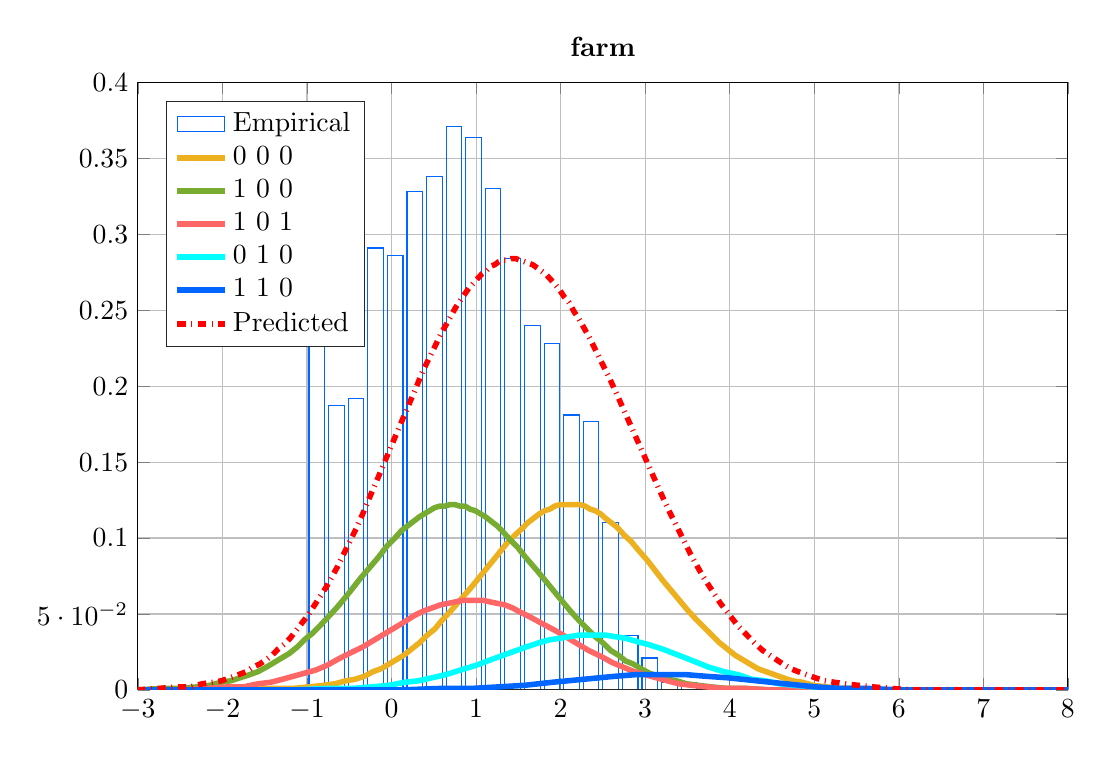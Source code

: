 % This file was created by matlab2tikz.
%
%The latest updates can be retrieved from
%  http://www.mathworks.com/matlabcentral/fileexchange/22022-matlab2tikz-matlab2tikz
%where you can also make suggestions and rate matlab2tikz.
%
\definecolor{mycolor1}{rgb}{0.0,0.4,1.0}%
\definecolor{mycolor2}{rgb}{0.929,0.694,0.125}%
\definecolor{mycolor3}{rgb}{0.466,0.674,0.188}%
\definecolor{mycolor4}{rgb}{0.0,1.0,1.0}%
%
\begin{tikzpicture}

\begin{axis}[%
width=4.65in,
height=3.037in,
at={(0.78in,0.41in)},
scale only axis,
bar shift auto,
xmin=-3,
xmax=8,
ymin=0,
ymax=0.4,
axis background/.style={fill=white},
title style={font=\bfseries},
title={farm},
xmajorgrids,
ymajorgrids,
legend style={at={(0.03,0.97)}, anchor=north west, legend cell align=left, align=left, draw=white!15!black}
]
\addplot[ybar, bar width=0.185, fill=white, fill opacity=0, draw=mycolor1, area legend] table[row sep=crcr] {%
-0.884	0.339\\
-0.652	0.187\\
-0.421	0.192\\
-0.189	0.291\\
0.043	0.286\\
0.275	0.328\\
0.506	0.338\\
0.738	0.371\\
0.97	0.364\\
1.201	0.33\\
1.433	0.284\\
1.665	0.24\\
1.897	0.228\\
2.128	0.181\\
2.36	0.177\\
2.592	0.11\\
2.823	0.036\\
3.055	0.021\\
3.287	0.005\\
3.519	0.005\\
};
\addplot[forget plot, color=white!15!black] table[row sep=crcr] {%
-3	0\\
8	0\\
};
\addlegendentry{Empirical}

\addplot [color=mycolor2, line width=2.0pt]
  table[row sep=crcr]{%
-3.01	1.428e-06\\
-1.76	0.0\\
-1.4	0.001\\
-1.16	0.001\\
-0.97	0.002\\
-0.81	0.003\\
-0.67	0.004\\
-0.54	0.006\\
-0.43	0.007\\
-0.32	0.009\\
-0.22	0.012\\
-0.12	0.014\\
-0.03	0.017\\
0.06	0.02\\
0.15	0.023\\
0.24	0.027\\
0.33	0.031\\
0.42	0.036\\
0.51	0.04\\
0.6	0.046\\
0.7	0.052\\
0.81	0.059\\
0.95	0.068\\
1.27	0.09\\
1.37	0.097\\
1.46	0.102\\
1.54	0.106\\
1.61	0.11\\
1.68	0.113\\
1.75	0.116\\
1.81	0.118\\
1.87	0.119\\
1.93	0.121\\
1.99	0.122\\
2.05	0.122\\
2.11	0.122\\
2.17	0.122\\
2.23	0.122\\
2.29	0.121\\
2.35	0.119\\
2.41	0.118\\
2.47	0.116\\
2.53	0.113\\
2.6	0.11\\
2.67	0.107\\
2.75	0.102\\
2.83	0.098\\
2.92	0.092\\
3.03	0.085\\
3.21	0.072\\
3.39	0.06\\
3.51	0.052\\
3.61	0.046\\
3.7	0.041\\
3.79	0.036\\
3.88	0.031\\
3.97	0.027\\
4.06	0.023\\
4.15	0.02\\
4.24	0.017\\
4.33	0.014\\
4.43	0.012\\
4.53	0.01\\
4.63	0.008\\
4.74	0.006\\
4.86	0.005\\
4.99	0.003\\
5.14	0.002\\
5.31	0.001\\
5.52	0.001\\
5.79	0.0\\
6.19	8.864e-05\\
7.04	3.193e-06\\
8.01	3.344e-08\\
};
\addlegendentry{0  0  0}

\addplot [color=mycolor3, line width=2.0pt]
  table[row sep=crcr]{%
-3.01	0.0\\
-2.7	0.001\\
-2.48	0.001\\
-2.3	0.002\\
-2.15	0.003\\
-2.02	0.005\\
-1.9	0.006\\
-1.79	0.008\\
-1.68	0.01\\
-1.58	0.012\\
-1.48	0.015\\
-1.39	0.018\\
-1.3	0.021\\
-1.21	0.024\\
-1.12	0.028\\
-1.03	0.033\\
-0.94	0.037\\
-0.85	0.042\\
-0.75	0.048\\
-0.65	0.054\\
-0.53	0.062\\
-0.36	0.074\\
-0.16	0.087\\
-0.05	0.095\\
0.04	0.1\\
0.12	0.105\\
0.19	0.108\\
0.26	0.111\\
0.33	0.114\\
0.39	0.116\\
0.45	0.118\\
0.51	0.12\\
0.57	0.121\\
0.63	0.121\\
0.69	0.122\\
0.75	0.122\\
0.81	0.121\\
0.87	0.121\\
0.93	0.119\\
0.99	0.118\\
1.05	0.116\\
1.11	0.114\\
1.18	0.111\\
1.25	0.108\\
1.32	0.104\\
1.4	0.099\\
1.49	0.094\\
1.59	0.087\\
1.73	0.078\\
2.01	0.059\\
2.13	0.051\\
2.23	0.045\\
2.32	0.04\\
2.41	0.035\\
2.5	0.031\\
2.59	0.026\\
2.68	0.023\\
2.77	0.019\\
2.86	0.017\\
2.95	0.014\\
3.05	0.011\\
3.15	0.009\\
3.26	0.007\\
3.37	0.006\\
3.49	0.004\\
3.63	0.003\\
3.78	0.002\\
3.96	0.001\\
4.18	0.001\\
4.47	0.0\\
4.92	5.674e-05\\
6.07	4.816e-07\\
8.01	1.146e-11\\
};
\addlegendentry{1  0  0}

\addplot [color=white!40!red, line width=2.0pt]
  table[row sep=crcr]{%
-3.01	6.539e-05\\
-2.48	0.0\\
-2.17	0.001\\
-1.94	0.002\\
-1.75	0.002\\
-1.58	0.004\\
-1.43	0.005\\
-1.29	0.007\\
-1.16	0.009\\
-1.03	0.011\\
-0.9	0.013\\
-0.77	0.016\\
-0.64	0.02\\
-0.5	0.024\\
-0.35	0.028\\
-0.14	0.035\\
0.13	0.044\\
0.27	0.049\\
0.38	0.052\\
0.48	0.054\\
0.58	0.056\\
0.67	0.057\\
0.76	0.058\\
0.84	0.059\\
0.92	0.059\\
1	0.059\\
1.08	0.059\\
1.16	0.058\\
1.25	0.057\\
1.34	0.056\\
1.43	0.054\\
1.53	0.051\\
1.64	0.048\\
1.77	0.044\\
1.94	0.039\\
2.33	0.026\\
2.48	0.022\\
2.61	0.018\\
2.74	0.015\\
2.87	0.012\\
3	0.01\\
3.13	0.008\\
3.26	0.006\\
3.4	0.004\\
3.55	0.003\\
3.72	0.002\\
3.92	0.001\\
4.16	0.001\\
4.47	0.0\\
4.94	6.013e-05\\
6.1	6.07e-07\\
8.01	2.468e-11\\
};
\addlegendentry{1  0  1}

\addplot [color=mycolor4, line width=2.0pt]
  table[row sep=crcr]{%
-3.01	1.439e-07\\
-1.16	0.0\\
-0.75	0.001\\
-0.46	0.001\\
-0.23	0.002\\
-0.03	0.003\\
0.15	0.005\\
0.32	0.006\\
0.48	0.008\\
0.64	0.01\\
0.81	0.013\\
0.99	0.016\\
1.23	0.021\\
1.58	0.028\\
1.74	0.031\\
1.87	0.033\\
1.99	0.034\\
2.1	0.035\\
2.21	0.036\\
2.32	0.036\\
2.43	0.036\\
2.54	0.036\\
2.65	0.035\\
2.77	0.034\\
2.89	0.032\\
3.03	0.03\\
3.2	0.027\\
3.48	0.021\\
3.75	0.015\\
3.93	0.012\\
4.1	0.01\\
4.26	0.007\\
4.42	0.006\\
4.59	0.004\\
4.77	0.003\\
4.97	0.002\\
5.19	0.001\\
5.46	0.001\\
5.82	0.0\\
6.41	2.82e-05\\
8.01	3.298e-08\\
};
\addlegendentry{0  1  0}

\addplot [color=mycolor1, line width=2.0pt]
  table[row sep=crcr]{%
-3.01	6.369e-10\\
0.11	0.0\\
0.6	0.001\\
0.96	0.001\\
1.27	0.002\\
1.57	0.003\\
1.9	0.005\\
2.65	0.009\\
2.88	0.01\\
3.09	0.01\\
3.29	0.01\\
3.49	0.01\\
3.71	0.009\\
3.97	0.008\\
5.01	0.002\\
5.31	0.001\\
5.63	0.001\\
6.01	0.0\\
6.55	7.647e-05\\
7.7	1.494e-06\\
8.01	4.251e-07\\
};
\addlegendentry{1  1  0}

\addplot [color=red, dashdotted, line width=2.0pt]
  table[row sep=crcr]{%
-3.01	0.0\\
-2.74	0.001\\
-2.54	0.002\\
-2.38	0.002\\
-2.24	0.004\\
-2.12	0.005\\
-2.01	0.006\\
-1.91	0.008\\
-1.81	0.01\\
-1.72	0.012\\
-1.64	0.015\\
-1.56	0.017\\
-1.48	0.02\\
-1.41	0.023\\
-1.34	0.027\\
-1.27	0.03\\
-1.2	0.034\\
-1.13	0.039\\
-1.06	0.044\\
-0.99	0.049\\
-0.92	0.055\\
-0.85	0.061\\
-0.78	0.067\\
-0.71	0.074\\
-0.64	0.081\\
-0.57	0.089\\
-0.5	0.097\\
-0.42	0.106\\
-0.34	0.116\\
-0.25	0.128\\
-0.15	0.141\\
0	0.161\\
0.19	0.186\\
0.29	0.199\\
0.37	0.21\\
0.45	0.219\\
0.52	0.227\\
0.58	0.234\\
0.64	0.24\\
0.7	0.246\\
0.76	0.252\\
0.82	0.257\\
0.87	0.261\\
0.92	0.265\\
0.97	0.268\\
1.02	0.271\\
1.07	0.274\\
1.12	0.276\\
1.17	0.279\\
1.22	0.28\\
1.27	0.282\\
1.32	0.283\\
1.37	0.283\\
1.42	0.284\\
1.47	0.284\\
1.52	0.283\\
1.57	0.282\\
1.62	0.281\\
1.67	0.28\\
1.72	0.278\\
1.77	0.276\\
1.82	0.274\\
1.87	0.271\\
1.92	0.268\\
1.98	0.264\\
2.04	0.259\\
2.1	0.255\\
2.16	0.249\\
2.22	0.244\\
2.28	0.238\\
2.35	0.231\\
2.42	0.223\\
2.5	0.214\\
2.58	0.205\\
2.67	0.194\\
2.79	0.179\\
3.19	0.129\\
3.29	0.117\\
3.38	0.107\\
3.46	0.098\\
3.54	0.089\\
3.61	0.082\\
3.68	0.075\\
3.75	0.069\\
3.82	0.063\\
3.89	0.057\\
3.96	0.052\\
4.03	0.047\\
4.1	0.042\\
4.17	0.038\\
4.24	0.034\\
4.31	0.03\\
4.39	0.026\\
4.47	0.023\\
4.55	0.02\\
4.63	0.017\\
4.72	0.014\\
4.81	0.012\\
4.91	0.01\\
5.01	0.008\\
5.12	0.006\\
5.24	0.005\\
5.37	0.004\\
5.52	0.003\\
5.69	0.002\\
5.9	0.001\\
6.17	0.0\\
6.55	0.0\\
7.24	2.017e-05\\
8.01	1.651e-06\\
};
\addlegendentry{Predicted}

\end{axis}
\end{tikzpicture}%